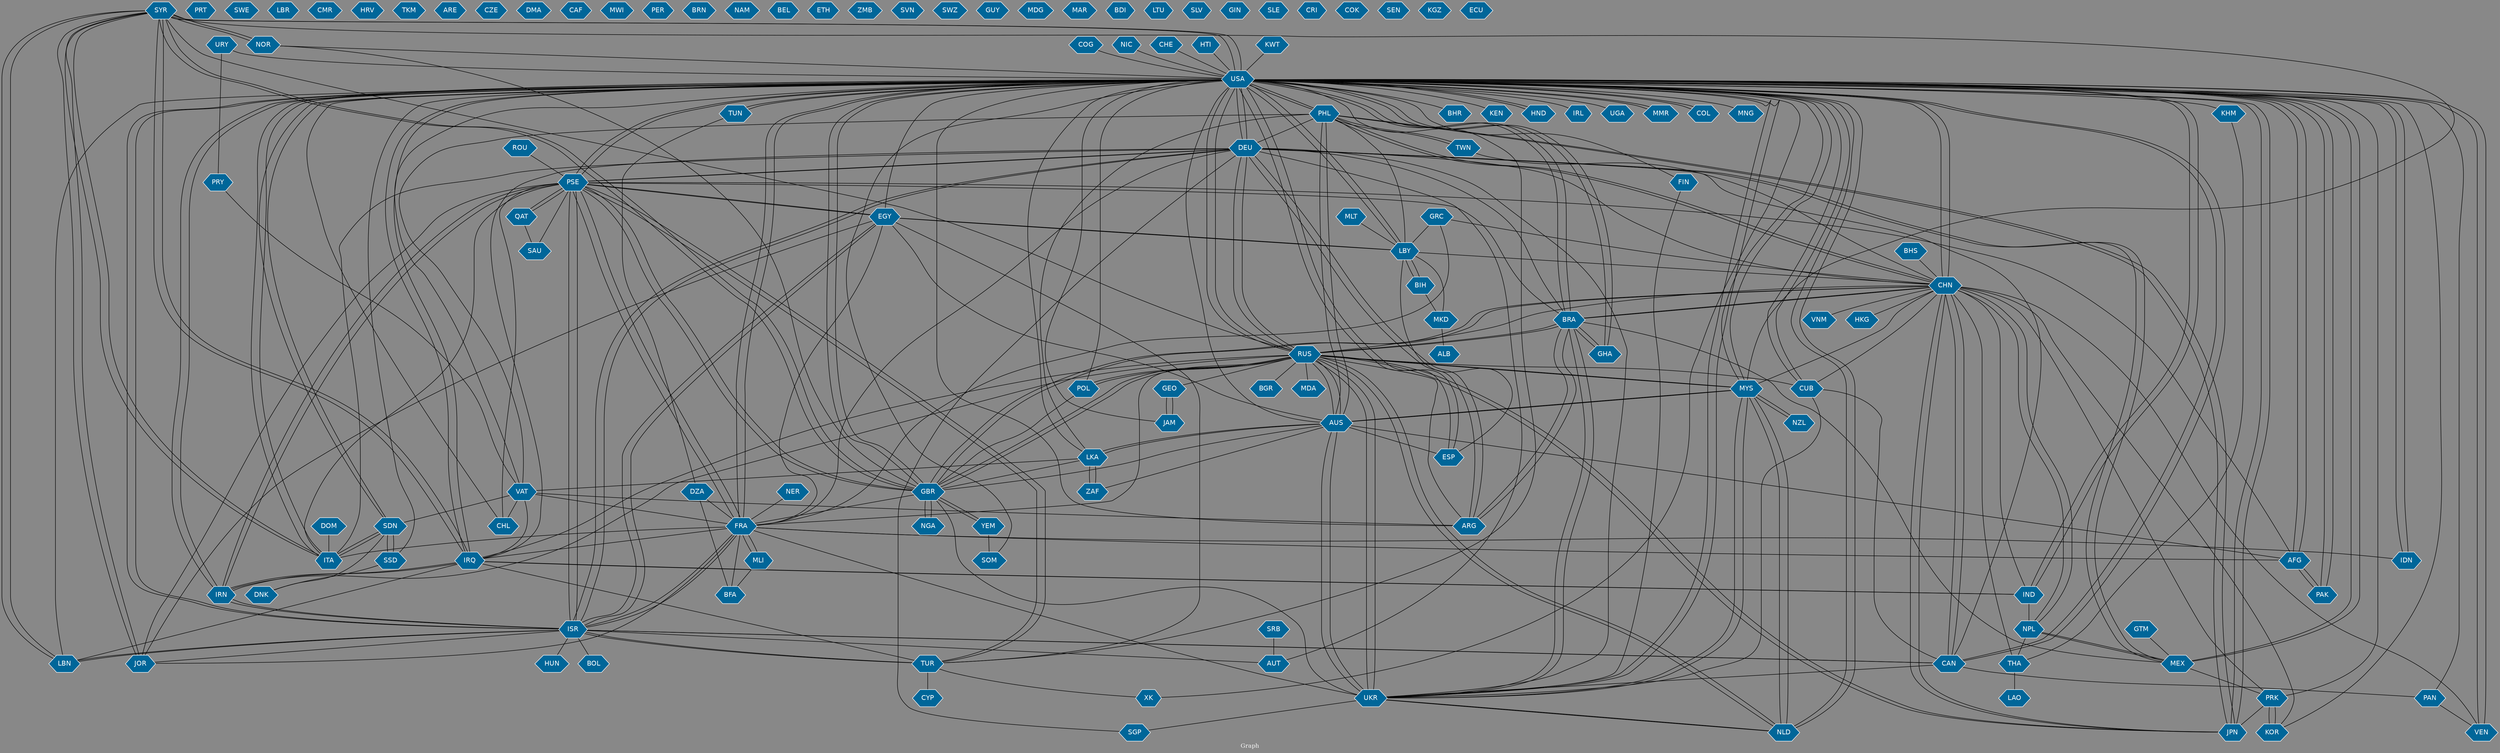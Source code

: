 // Countries together in item graph
graph {
	graph [bgcolor="#888888" fontcolor=white fontsize=12 label="Graph" outputorder=edgesfirst overlap=prism]
	node [color=white fillcolor="#006699" fontcolor=white fontname=Helvetica shape=hexagon style=filled]
	edge [arrowhead=open color=black fontcolor=white fontname=Courier fontsize=12]
		SYR [label=SYR]
		PHL [label=PHL]
		DEU [label=DEU]
		LBY [label=LBY]
		PSE [label=PSE]
		EGY [label=EGY]
		USA [label=USA]
		RUS [label=RUS]
		JPN [label=JPN]
		TUN [label=TUN]
		NGA [label=NGA]
		CAN [label=CAN]
		ISR [label=ISR]
		TUR [label=TUR]
		IND [label=IND]
		NPL [label=NPL]
		GRC [label=GRC]
		DOM [label=DOM]
		MYS [label=MYS]
		AFG [label=AFG]
		VEN [label=VEN]
		GBR [label=GBR]
		BHR [label=BHR]
		FRA [label=FRA]
		ESP [label=ESP]
		SGP [label=SGP]
		UKR [label=UKR]
		PRT [label=PRT]
		NOR [label=NOR]
		MEX [label=MEX]
		CHN [label=CHN]
		KOR [label=KOR]
		POL [label=POL]
		NLD [label=NLD]
		CHE [label=CHE]
		ZAF [label=ZAF]
		LKA [label=LKA]
		SWE [label=SWE]
		THA [label=THA]
		LBN [label=LBN]
		AUS [label=AUS]
		PAK [label=PAK]
		ARG [label=ARG]
		ITA [label=ITA]
		IDN [label=IDN]
		PRK [label=PRK]
		KEN [label=KEN]
		IRN [label=IRN]
		ALB [label=ALB]
		NZL [label=NZL]
		GEO [label=GEO]
		CUB [label=CUB]
		HND [label=HND]
		LBR [label=LBR]
		VNM [label=VNM]
		HTI [label=HTI]
		CMR [label=CMR]
		HRV [label=HRV]
		ROU [label=ROU]
		IRQ [label=IRQ]
		BRA [label=BRA]
		JOR [label=JOR]
		SDN [label=SDN]
		YEM [label=YEM]
		HKG [label=HKG]
		TKM [label=TKM]
		ARE [label=ARE]
		IRL [label=IRL]
		SAU [label=SAU]
		KHM [label=KHM]
		MKD [label=MKD]
		BOL [label=BOL]
		CZE [label=CZE]
		UGA [label=UGA]
		TWN [label=TWN]
		BHS [label=BHS]
		DMA [label=DMA]
		VAT [label=VAT]
		CAF [label=CAF]
		MLI [label=MLI]
		CHL [label=CHL]
		MWI [label=MWI]
		GTM [label=GTM]
		BIH [label=BIH]
		NER [label=NER]
		SRB [label=SRB]
		AUT [label=AUT]
		PER [label=PER]
		MMR [label=MMR]
		SOM [label=SOM]
		BRN [label=BRN]
		NAM [label=NAM]
		SSD [label=SSD]
		MDA [label=MDA]
		COL [label=COL]
		BEL [label=BEL]
		KWT [label=KWT]
		COG [label=COG]
		JAM [label=JAM]
		BFA [label=BFA]
		NIC [label=NIC]
		BGR [label=BGR]
		ETH [label=ETH]
		URY [label=URY]
		PRY [label=PRY]
		XK [label=XK]
		DZA [label=DZA]
		GHA [label=GHA]
		LAO [label=LAO]
		CYP [label=CYP]
		HUN [label=HUN]
		ZMB [label=ZMB]
		MLT [label=MLT]
		SVN [label=SVN]
		FIN [label=FIN]
		SWZ [label=SWZ]
		GUY [label=GUY]
		PAN [label=PAN]
		MDG [label=MDG]
		MAR [label=MAR]
		BDI [label=BDI]
		LTU [label=LTU]
		SLV [label=SLV]
		GIN [label=GIN]
		SLE [label=SLE]
		CRI [label=CRI]
		DNK [label=DNK]
		COK [label=COK]
		QAT [label=QAT]
		MNG [label=MNG]
		SEN [label=SEN]
		KGZ [label=KGZ]
		ECU [label=ECU]
			FRA -- IDN [weight=1]
			UKR -- FRA [weight=1]
			VEN -- USA [weight=6]
			MLI -- FRA [weight=1]
			FRA -- JOR [weight=1]
			RUS -- GEO [weight=1]
			GRC -- LBY [weight=1]
			CAN -- PAN [weight=1]
			CHN -- NPL [weight=2]
			DEU -- MEX [weight=1]
			PSE -- TUR [weight=1]
			USA -- BHR [weight=2]
			AFG -- PSE [weight=1]
			NPL -- MEX [weight=1]
			GBR -- YEM [weight=1]
			ZAF -- LKA [weight=5]
			VAT -- USA [weight=2]
			URY -- USA [weight=1]
			ISR -- TUR [weight=2]
			URY -- PRY [weight=1]
			BHS -- CHN [weight=1]
			SRB -- AUT [weight=1]
			USA -- COL [weight=1]
			USA -- IRL [weight=1]
			ISR -- FRA [weight=3]
			USA -- PSE [weight=5]
			MYS -- USA [weight=2]
			SYR -- NOR [weight=1]
			MYS -- RUS [weight=1]
			POL -- GBR [weight=1]
			VEN -- CHN [weight=1]
			UKR -- AUS [weight=3]
			SDN -- SSD [weight=6]
			CHN -- CAN [weight=1]
			VAT -- CHL [weight=1]
			USA -- SOM [weight=1]
			CHL -- PSE [weight=1]
			USA -- LKA [weight=1]
			UKR -- NLD [weight=1]
			AFG -- USA [weight=2]
			BRA -- USA [weight=1]
			TUR -- XK [weight=1]
			DEU -- ARG [weight=1]
			CHN -- GBR [weight=1]
			USA -- LBY [weight=1]
			EGY -- AUS [weight=1]
			CHE -- USA [weight=1]
			GRC -- FRA [weight=1]
			USA -- IRN [weight=1]
			ISR -- IRN [weight=1]
			JPN -- PHL [weight=1]
			CHN -- DEU [weight=1]
			SYR -- LBN [weight=1]
			IRQ -- RUS [weight=1]
			RUS -- DEU [weight=2]
			IRN -- ISR [weight=1]
			MYS -- CHN [weight=1]
			MLT -- LBY [weight=1]
			USA -- TUN [weight=1]
			ISR -- BOL [weight=1]
			LBY -- USA [weight=1]
			GBR -- PSE [weight=2]
			MEX -- DEU [weight=1]
			TUR -- CYP [weight=1]
			JOR -- SYR [weight=1]
			TUR -- EGY [weight=1]
			RUS -- MYS [weight=3]
			JPN -- CHN [weight=2]
			RUS -- BRA [weight=1]
			PSE -- JOR [weight=1]
			LBN -- IRQ [weight=1]
			PSE -- GBR [weight=1]
			TUR -- USA [weight=4]
			FRA -- MLI [weight=2]
			BRA -- ARG [weight=1]
			USA -- KHM [weight=3]
			DZA -- FRA [weight=3]
			NER -- FRA [weight=1]
			NLD -- MYS [weight=3]
			USA -- UKR [weight=7]
			ISR -- LBN [weight=2]
			UKR -- BRA [weight=2]
			RUS -- CUB [weight=2]
			NOR -- USA [weight=1]
			UKR -- MYS [weight=4]
			PSE -- ITA [weight=1]
			NZL -- MYS [weight=1]
			ZAF -- AUS [weight=1]
			GBR -- UKR [weight=1]
			LBY -- MKD [weight=1]
			TWN -- CHN [weight=1]
			KOR -- PRK [weight=2]
			LKA -- GBR [weight=1]
			DEU -- RUS [weight=2]
			JPN -- USA [weight=3]
			PRK -- CHN [weight=1]
			IRQ -- IRN [weight=1]
			BRA -- MEX [weight=1]
			CHN -- USA [weight=11]
			TUR -- PSE [weight=1]
			CAN -- USA [weight=2]
			AUS -- USA [weight=1]
			PHL -- AUS [weight=1]
			USA -- CHL [weight=1]
			EGY -- PSE [weight=6]
			UKR -- SGP [weight=1]
			PRK -- USA [weight=1]
			IDN -- USA [weight=2]
			GBR -- CHN [weight=2]
			MYS -- NZL [weight=4]
			PAK -- AFG [weight=1]
			BIH -- LBY [weight=1]
			EGY -- ISR [weight=3]
			IND -- USA [weight=5]
			GHA -- USA [weight=1]
			DEU -- ITA [weight=3]
			CHN -- IND [weight=1]
			QAT -- SAU [weight=2]
			GHA -- BRA [weight=1]
			NOR -- SYR [weight=2]
			LKA -- ZAF [weight=3]
			TUR -- ISR [weight=2]
			SSD -- DNK [weight=1]
			USA -- SYR [weight=2]
			ITA -- SYR [weight=1]
			NLD -- UKR [weight=4]
			CAN -- CHN [weight=2]
			USA -- IRQ [weight=3]
			RUS -- MDA [weight=1]
			LKA -- AUS [weight=4]
			PSE -- EGY [weight=6]
			NLD -- RUS [weight=1]
			RUS -- POL [weight=1]
			NPL -- CHN [weight=3]
			PSE -- SAU [weight=2]
			CHN -- JPN [weight=5]
			KWT -- USA [weight=1]
			LBN -- SYR [weight=2]
			UKR -- USA [weight=12]
			USA -- PAK [weight=2]
			USA -- RUS [weight=22]
			SDN -- DNK [weight=1]
			USA -- MNG [weight=1]
			IRQ -- SYR [weight=2]
			PSE -- ISR [weight=63]
			PRY -- VAT [weight=1]
			RUS -- NLD [weight=1]
			IRQ -- IND [weight=2]
			PAN -- USA [weight=1]
			ISR -- USA [weight=16]
			TUR -- IRQ [weight=3]
			BIH -- MKD [weight=1]
			ISR -- AUT [weight=1]
			AUS -- PHL [weight=2]
			USA -- SDN [weight=1]
			GBR -- RUS [weight=5]
			KOR -- CHN [weight=2]
			THA -- LAO [weight=1]
			AUS -- AFG [weight=1]
			MYS -- UKR [weight=3]
			VAT -- FRA [weight=1]
			IRN -- PSE [weight=1]
			PSE -- USA [weight=11]
			USA -- NLD [weight=1]
			PAN -- VEN [weight=1]
			IRQ -- DEU [weight=1]
			FRA -- DEU [weight=3]
			BRA -- GHA [weight=1]
			TUN -- USA [weight=1]
			FIN -- UKR [weight=1]
			GBR -- AUS [weight=1]
			GBR -- SYR [weight=3]
			BRA -- UKR [weight=1]
			SYR -- RUS [weight=1]
			CUB -- CHN [weight=1]
			IRN -- RUS [weight=1]
			FRA -- USA [weight=3]
			PSE -- FRA [weight=2]
			ISR -- PSE [weight=58]
			HND -- USA [weight=2]
			PHL -- USA [weight=1]
			USA -- MYS [weight=1]
			USA -- ITA [weight=1]
			AUS -- UKR [weight=1]
			PAK -- USA [weight=1]
			MYS -- AUS [weight=1]
			GBR -- NGA [weight=1]
			ISR -- CAN [weight=1]
			YEM -- SOM [weight=2]
			NOR -- GBR [weight=1]
			PHL -- JPN [weight=1]
			EGY -- JOR [weight=1]
			MKD -- ALB [weight=1]
			SYR -- IRQ [weight=1]
			USA -- JAM [weight=1]
			SYR -- JOR [weight=1]
			ROU -- PSE [weight=1]
			JAM -- GEO [weight=1]
			MEX -- NPL [weight=1]
			GBR -- FRA [weight=1]
			USA -- XK [weight=1]
			HTI -- USA [weight=1]
			KHM -- THA [weight=1]
			USA -- AFG [weight=2]
			ARG -- DEU [weight=1]
			USA -- HND [weight=4]
			DEU -- AUT [weight=1]
			FRA -- BFA [weight=1]
			NLD -- USA [weight=1]
			SYR -- ITA [weight=1]
			TUN -- DZA [weight=1]
			NIC -- USA [weight=1]
			MEX -- USA [weight=7]
			DEU -- PSE [weight=1]
			USA -- JPN [weight=8]
			NPL -- THA [weight=1]
			USA -- MEX [weight=5]
			THA -- CHN [weight=2]
			AUS -- LKA [weight=2]
			USA -- FIN [weight=1]
			PHL -- DEU [weight=1]
			CHN -- PHL [weight=1]
			PHL -- CHN [weight=2]
			PSE -- QAT [weight=1]
			PRK -- KOR [weight=3]
			RUS -- UKR [weight=15]
			ITA -- USA [weight=2]
			USA -- FRA [weight=1]
			GTM -- MEX [weight=3]
			IRN -- USA [weight=4]
			FRA -- PSE [weight=5]
			USA -- ESP [weight=1]
			VAT -- PHL [weight=1]
			CUB -- UKR [weight=1]
			ITA -- SDN [weight=1]
			RUS -- ARG [weight=1]
			SDN -- ITA [weight=1]
			ISR -- DEU [weight=2]
			MEX -- PRK [weight=1]
			LBY -- EGY [weight=1]
			POL -- RUS [weight=1]
			BRA -- RUS [weight=1]
			RUS -- AUS [weight=1]
			EGY -- LBY [weight=1]
			ESP -- USA [weight=1]
			FRA -- AFG [weight=1]
			KOR -- USA [weight=1]
			USA -- BRA [weight=2]
			PHL -- TWN [weight=1]
			USA -- ARG [weight=1]
			GBR -- USA [weight=2]
			USA -- DEU [weight=10]
			DEU -- BRA [weight=2]
			DEU -- ISR [weight=2]
			SDN -- USA [weight=2]
			PHL -- LBY [weight=1]
			LKA -- VAT [weight=1]
			VAT -- SDN [weight=1]
			GRC -- CHN [weight=1]
			LBY -- CHN [weight=1]
			USA -- ISR [weight=14]
			VAT -- ARG [weight=1]
			SYR -- USA [weight=4]
			UKR -- DEU [weight=2]
			USA -- GHA [weight=1]
			ISR -- JOR [weight=1]
			UKR -- RUS [weight=22]
			USA -- KEN [weight=1]
			USA -- UGA [weight=3]
			USA -- CAN [weight=2]
			RUS -- JPN [weight=1]
			CAN -- ISR [weight=1]
			MYS -- NLD [weight=4]
			USA -- EGY [weight=2]
			COG -- USA [weight=1]
			RUS -- FRA [weight=2]
			DEU -- SGP [weight=1]
			QAT -- PSE [weight=1]
			ESP -- LBY [weight=1]
			CAN -- UKR [weight=1]
			DOM -- ITA [weight=1]
			ISR -- HUN [weight=1]
			ARG -- BRA [weight=1]
			USA -- POL [weight=2]
			BRA -- PSE [weight=1]
			AUS -- ESP [weight=1]
			FRA -- IRQ [weight=1]
			LBN -- ISR [weight=1]
			RUS -- BGR [weight=2]
			IRQ -- USA [weight=5]
			TWN -- PHL [weight=1]
			CHN -- BRA [weight=1]
			NGA -- GBR [weight=1]
			CAN -- DEU [weight=1]
			SYR -- MYS [weight=1]
			USA -- IND [weight=1]
			IRN -- IRQ [weight=2]
			CUB -- CAN [weight=1]
			LBY -- BIH [weight=1]
			YEM -- GBR [weight=1]
			DZA -- BFA [weight=1]
			LKA -- PHL [weight=1]
			IND -- IRQ [weight=3]
			USA -- PHL [weight=1]
			AUS -- RUS [weight=10]
			USA -- LBN [weight=1]
			CHN -- RUS [weight=1]
			RUS -- USA [weight=20]
			USA -- CUB [weight=2]
			JPN -- RUS [weight=2]
			DEU -- USA [weight=11]
			FRA -- ITA [weight=1]
			MMR -- USA [weight=1]
			USA -- VEN [weight=2]
			RUS -- GBR [weight=2]
			CUB -- USA [weight=5]
			MLI -- BFA [weight=1]
			USA -- MMR [weight=3]
			USA -- CHN [weight=17]
			COL -- USA [weight=1]
			GEO -- JAM [weight=1]
			PSE -- IRN [weight=1]
			CHN -- VNM [weight=2]
			FRA -- ISR [weight=3]
			BRA -- CHN [weight=1]
			ISR -- EGY [weight=7]
			PRK -- JPN [weight=2]
			USA -- SSD [weight=2]
			SYR -- GBR [weight=2]
			SSD -- SDN [weight=4]
			USA -- GBR [weight=5]
			IRQ -- VAT [weight=1]
			AFG -- PAK [weight=1]
			FRA -- EGY [weight=1]
			IND -- NPL [weight=3]
			PSE -- DEU [weight=2]
			USA -- IDN [weight=2]
			CHN -- HKG [weight=2]
			AUS -- MYS [weight=1]
}